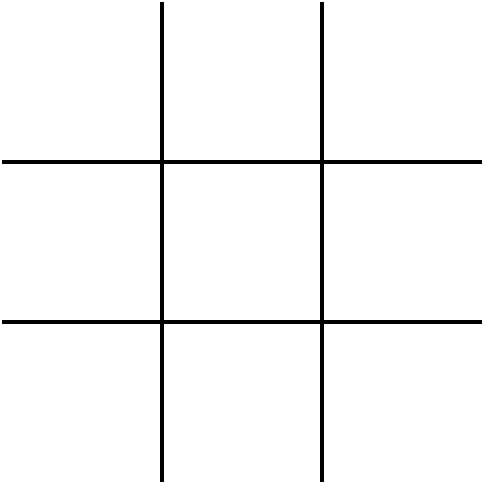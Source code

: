 <mxfile version="17.4.6" type="github"><diagram id="9XIYABXRgO2HxIjg95pE" name="Page-1"><mxGraphModel dx="1038" dy="547" grid="1" gridSize="10" guides="1" tooltips="1" connect="1" arrows="1" fold="1" page="1" pageScale="1" pageWidth="827" pageHeight="1169" math="0" shadow="0"><root><mxCell id="0"/><mxCell id="1" parent="0"/><mxCell id="auO6Rn_0GEvyemg4ilZY-1" value="" style="endArrow=none;html=1;rounded=0;strokeWidth=2;" edge="1" parent="1"><mxGeometry width="50" height="50" relative="1" as="geometry"><mxPoint x="320" y="320" as="sourcePoint"/><mxPoint x="560" y="320" as="targetPoint"/></mxGeometry></mxCell><mxCell id="auO6Rn_0GEvyemg4ilZY-2" value="" style="endArrow=none;html=1;rounded=0;strokeWidth=2;" edge="1" parent="1"><mxGeometry width="50" height="50" relative="1" as="geometry"><mxPoint x="320" y="240" as="sourcePoint"/><mxPoint x="560" y="240" as="targetPoint"/></mxGeometry></mxCell><mxCell id="auO6Rn_0GEvyemg4ilZY-3" value="" style="endArrow=none;html=1;rounded=0;strokeWidth=2;" edge="1" parent="1"><mxGeometry width="50" height="50" relative="1" as="geometry"><mxPoint x="400" y="160" as="sourcePoint"/><mxPoint x="400" y="400" as="targetPoint"/></mxGeometry></mxCell><mxCell id="auO6Rn_0GEvyemg4ilZY-4" value="" style="endArrow=none;html=1;rounded=0;strokeWidth=2;" edge="1" parent="1"><mxGeometry width="50" height="50" relative="1" as="geometry"><mxPoint x="480" y="160" as="sourcePoint"/><mxPoint x="480" y="400" as="targetPoint"/></mxGeometry></mxCell></root></mxGraphModel></diagram></mxfile>